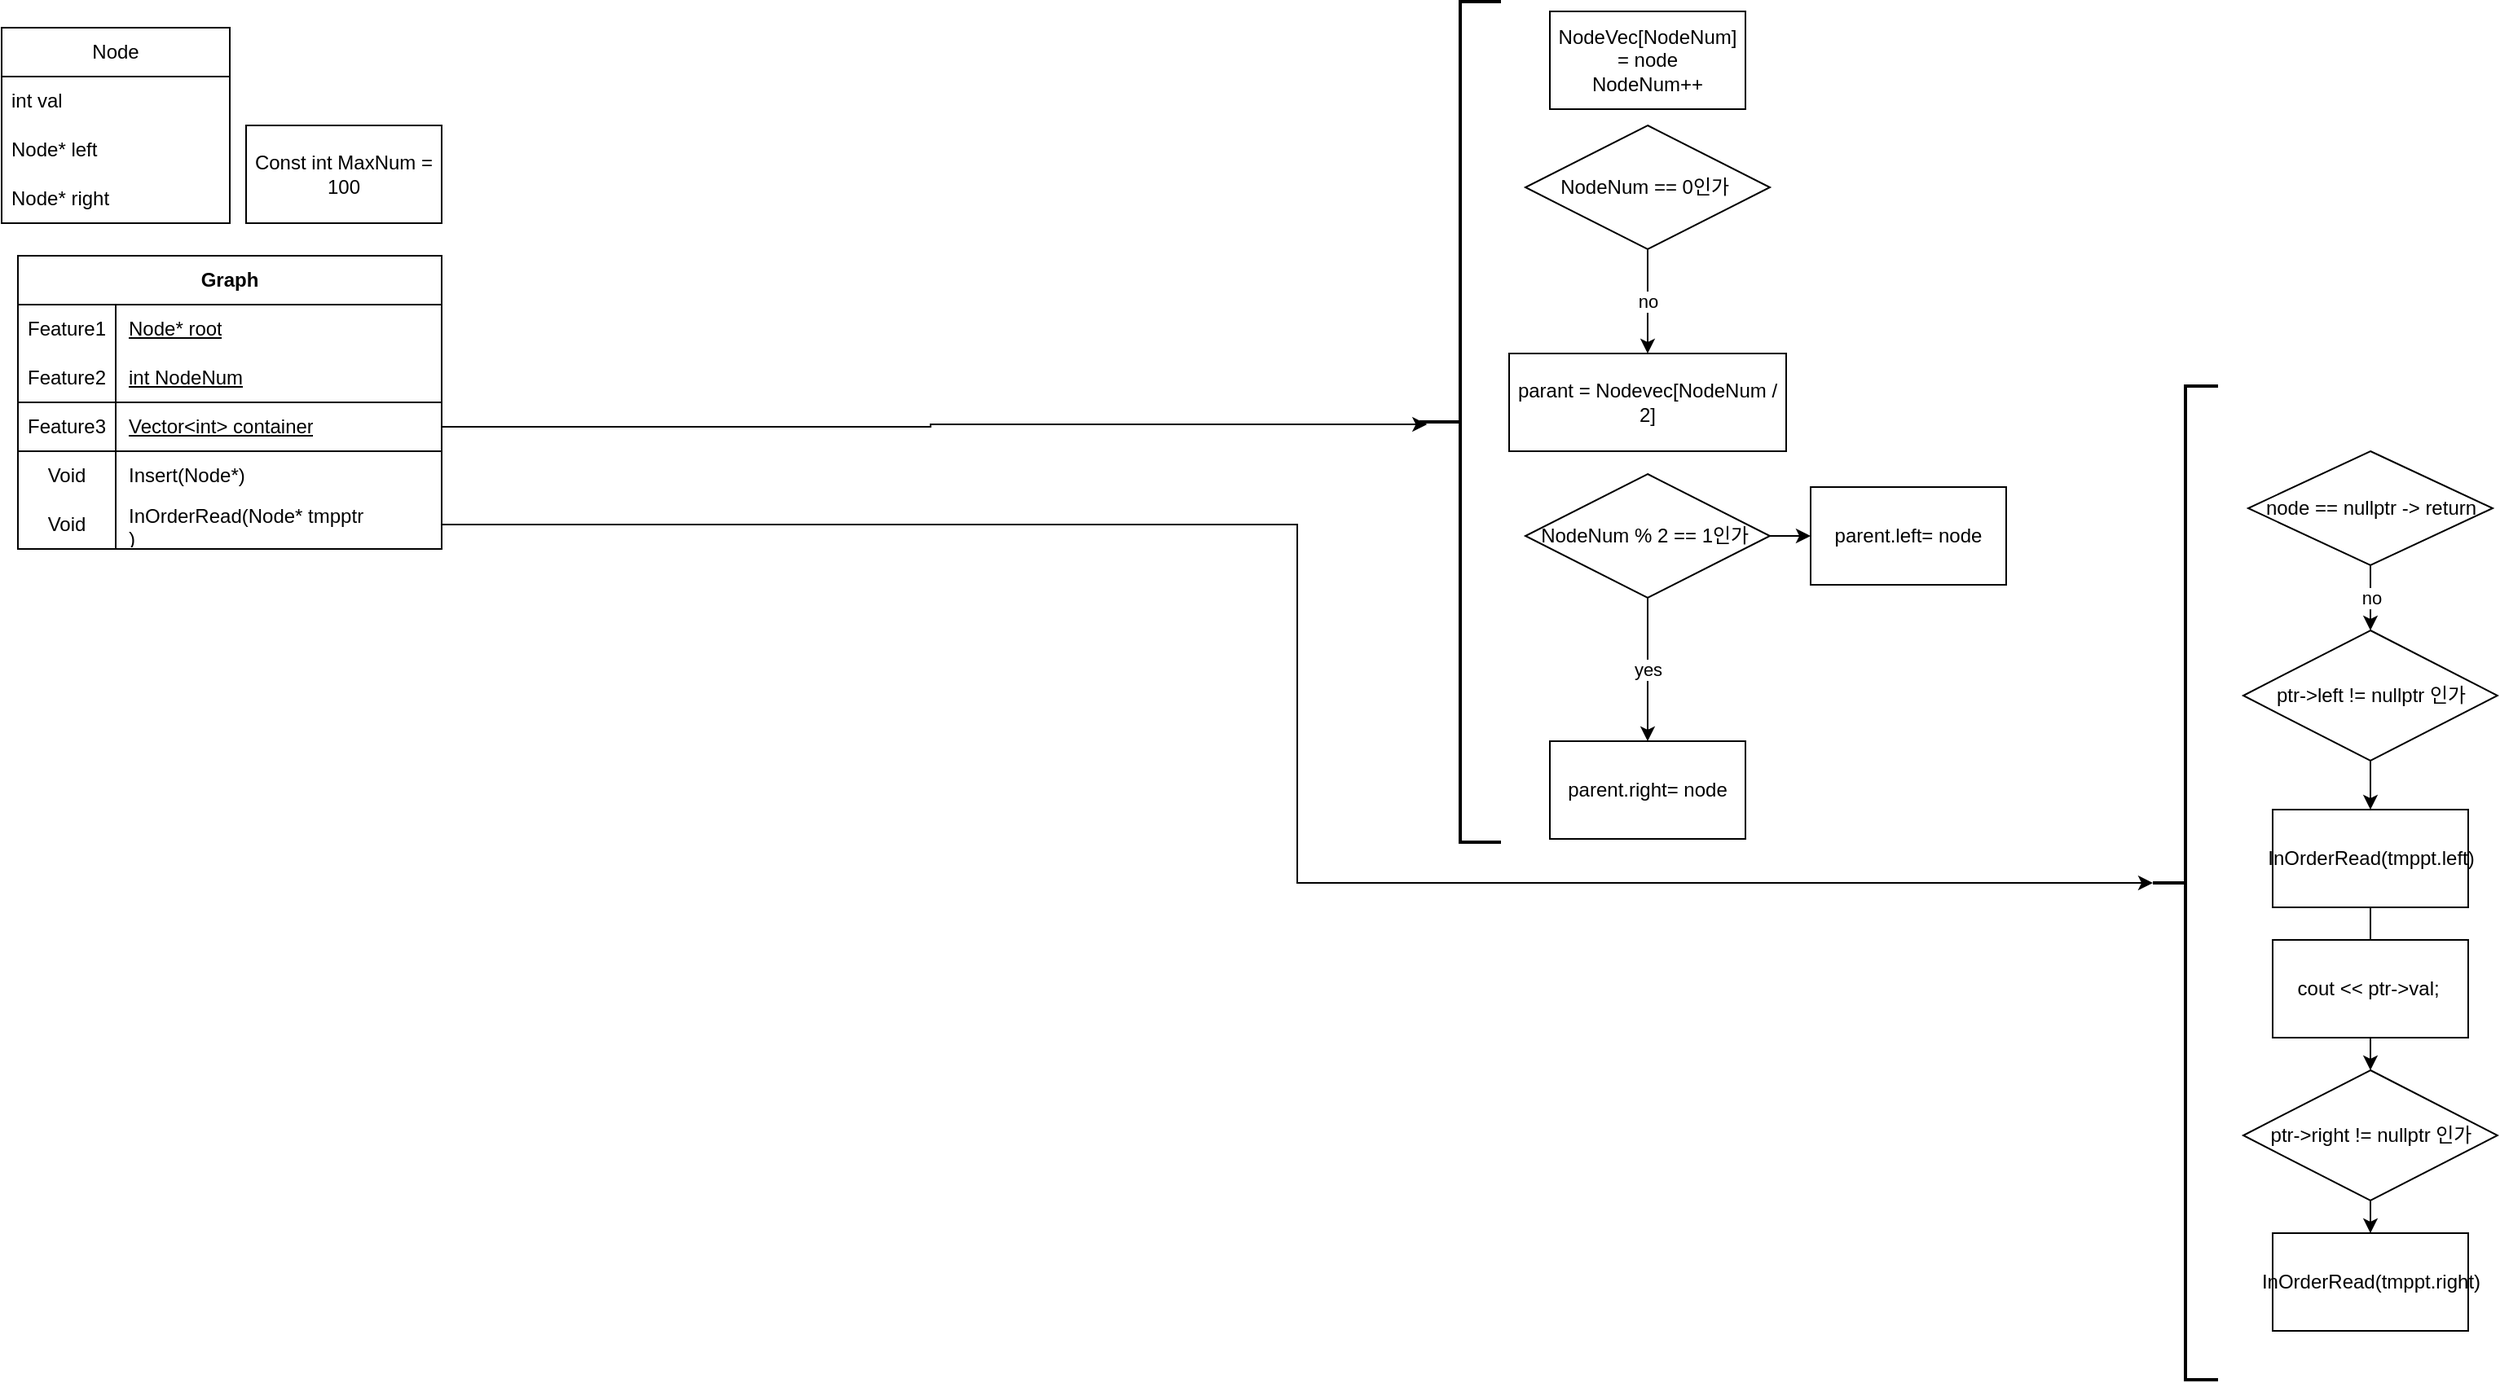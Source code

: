 <mxfile version="22.1.2" type="device">
  <diagram name="페이지-1" id="RUOfUKmlbHBuFatjpijL">
    <mxGraphModel dx="3409" dy="1573" grid="1" gridSize="10" guides="1" tooltips="1" connect="1" arrows="1" fold="1" page="1" pageScale="1" pageWidth="827" pageHeight="1169" math="0" shadow="0">
      <root>
        <mxCell id="0" />
        <mxCell id="1" parent="0" />
        <mxCell id="EWdmP3XPIiyHttJNrQRO-1" value="Const int MaxNum = 100" style="rounded=0;whiteSpace=wrap;html=1;" vertex="1" parent="1">
          <mxGeometry x="-10" y="150" width="120" height="60" as="geometry" />
        </mxCell>
        <mxCell id="EWdmP3XPIiyHttJNrQRO-6" value="Node" style="swimlane;fontStyle=0;childLayout=stackLayout;horizontal=1;startSize=30;horizontalStack=0;resizeParent=1;resizeParentMax=0;resizeLast=0;collapsible=1;marginBottom=0;whiteSpace=wrap;html=1;" vertex="1" parent="1">
          <mxGeometry x="-160" y="90" width="140" height="120" as="geometry" />
        </mxCell>
        <mxCell id="EWdmP3XPIiyHttJNrQRO-7" value="int val" style="text;strokeColor=none;fillColor=none;align=left;verticalAlign=middle;spacingLeft=4;spacingRight=4;overflow=hidden;points=[[0,0.5],[1,0.5]];portConstraint=eastwest;rotatable=0;whiteSpace=wrap;html=1;" vertex="1" parent="EWdmP3XPIiyHttJNrQRO-6">
          <mxGeometry y="30" width="140" height="30" as="geometry" />
        </mxCell>
        <mxCell id="EWdmP3XPIiyHttJNrQRO-8" value="Node* left" style="text;strokeColor=none;fillColor=none;align=left;verticalAlign=middle;spacingLeft=4;spacingRight=4;overflow=hidden;points=[[0,0.5],[1,0.5]];portConstraint=eastwest;rotatable=0;whiteSpace=wrap;html=1;" vertex="1" parent="EWdmP3XPIiyHttJNrQRO-6">
          <mxGeometry y="60" width="140" height="30" as="geometry" />
        </mxCell>
        <mxCell id="EWdmP3XPIiyHttJNrQRO-9" value="Node* right" style="text;strokeColor=none;fillColor=none;align=left;verticalAlign=middle;spacingLeft=4;spacingRight=4;overflow=hidden;points=[[0,0.5],[1,0.5]];portConstraint=eastwest;rotatable=0;whiteSpace=wrap;html=1;" vertex="1" parent="EWdmP3XPIiyHttJNrQRO-6">
          <mxGeometry y="90" width="140" height="30" as="geometry" />
        </mxCell>
        <mxCell id="EWdmP3XPIiyHttJNrQRO-10" value="Graph" style="shape=table;startSize=30;container=1;collapsible=1;childLayout=tableLayout;fixedRows=1;rowLines=0;fontStyle=1;align=center;resizeLast=1;html=1;whiteSpace=wrap;" vertex="1" parent="1">
          <mxGeometry x="-150" y="230" width="260" height="180" as="geometry" />
        </mxCell>
        <mxCell id="EWdmP3XPIiyHttJNrQRO-11" value="" style="shape=tableRow;horizontal=0;startSize=0;swimlaneHead=0;swimlaneBody=0;fillColor=none;collapsible=0;dropTarget=0;points=[[0,0.5],[1,0.5]];portConstraint=eastwest;top=0;left=0;right=0;bottom=0;html=1;" vertex="1" parent="EWdmP3XPIiyHttJNrQRO-10">
          <mxGeometry y="30" width="260" height="30" as="geometry" />
        </mxCell>
        <mxCell id="EWdmP3XPIiyHttJNrQRO-12" value="Feature1" style="shape=partialRectangle;connectable=0;fillColor=none;top=0;left=0;bottom=0;right=0;fontStyle=0;overflow=hidden;html=1;whiteSpace=wrap;" vertex="1" parent="EWdmP3XPIiyHttJNrQRO-11">
          <mxGeometry width="60" height="30" as="geometry">
            <mxRectangle width="60" height="30" as="alternateBounds" />
          </mxGeometry>
        </mxCell>
        <mxCell id="EWdmP3XPIiyHttJNrQRO-13" value="Node* root" style="shape=partialRectangle;connectable=0;fillColor=none;top=0;left=0;bottom=0;right=0;align=left;spacingLeft=6;fontStyle=4;overflow=hidden;html=1;whiteSpace=wrap;" vertex="1" parent="EWdmP3XPIiyHttJNrQRO-11">
          <mxGeometry x="60" width="200" height="30" as="geometry">
            <mxRectangle width="200" height="30" as="alternateBounds" />
          </mxGeometry>
        </mxCell>
        <mxCell id="EWdmP3XPIiyHttJNrQRO-23" style="shape=tableRow;horizontal=0;startSize=0;swimlaneHead=0;swimlaneBody=0;fillColor=none;collapsible=0;dropTarget=0;points=[[0,0.5],[1,0.5]];portConstraint=eastwest;top=0;left=0;right=0;bottom=1;html=1;" vertex="1" parent="EWdmP3XPIiyHttJNrQRO-10">
          <mxGeometry y="60" width="260" height="30" as="geometry" />
        </mxCell>
        <mxCell id="EWdmP3XPIiyHttJNrQRO-24" value="Feature2" style="shape=partialRectangle;connectable=0;fillColor=none;top=0;left=0;bottom=0;right=0;fontStyle=0;overflow=hidden;html=1;whiteSpace=wrap;" vertex="1" parent="EWdmP3XPIiyHttJNrQRO-23">
          <mxGeometry width="60" height="30" as="geometry">
            <mxRectangle width="60" height="30" as="alternateBounds" />
          </mxGeometry>
        </mxCell>
        <mxCell id="EWdmP3XPIiyHttJNrQRO-25" value="int NodeNum" style="shape=partialRectangle;connectable=0;fillColor=none;top=0;left=0;bottom=0;right=0;align=left;spacingLeft=6;fontStyle=4;overflow=hidden;html=1;whiteSpace=wrap;" vertex="1" parent="EWdmP3XPIiyHttJNrQRO-23">
          <mxGeometry x="60" width="200" height="30" as="geometry">
            <mxRectangle width="200" height="30" as="alternateBounds" />
          </mxGeometry>
        </mxCell>
        <mxCell id="EWdmP3XPIiyHttJNrQRO-14" value="" style="shape=tableRow;horizontal=0;startSize=0;swimlaneHead=0;swimlaneBody=0;fillColor=none;collapsible=0;dropTarget=0;points=[[0,0.5],[1,0.5]];portConstraint=eastwest;top=0;left=0;right=0;bottom=1;html=1;" vertex="1" parent="EWdmP3XPIiyHttJNrQRO-10">
          <mxGeometry y="90" width="260" height="30" as="geometry" />
        </mxCell>
        <mxCell id="EWdmP3XPIiyHttJNrQRO-15" value="Feature3" style="shape=partialRectangle;connectable=0;fillColor=none;top=0;left=0;bottom=0;right=0;fontStyle=0;overflow=hidden;html=1;whiteSpace=wrap;" vertex="1" parent="EWdmP3XPIiyHttJNrQRO-14">
          <mxGeometry width="60" height="30" as="geometry">
            <mxRectangle width="60" height="30" as="alternateBounds" />
          </mxGeometry>
        </mxCell>
        <mxCell id="EWdmP3XPIiyHttJNrQRO-16" value="&lt;span style=&quot;&quot;&gt;Vector&amp;lt;int&amp;gt; container&lt;/span&gt;" style="shape=partialRectangle;connectable=0;fillColor=none;top=0;left=0;bottom=0;right=0;align=left;spacingLeft=6;fontStyle=4;overflow=hidden;html=1;whiteSpace=wrap;" vertex="1" parent="EWdmP3XPIiyHttJNrQRO-14">
          <mxGeometry x="60" width="200" height="30" as="geometry">
            <mxRectangle width="200" height="30" as="alternateBounds" />
          </mxGeometry>
        </mxCell>
        <mxCell id="EWdmP3XPIiyHttJNrQRO-17" value="" style="shape=tableRow;horizontal=0;startSize=0;swimlaneHead=0;swimlaneBody=0;fillColor=none;collapsible=0;dropTarget=0;points=[[0,0.5],[1,0.5]];portConstraint=eastwest;top=0;left=0;right=0;bottom=0;html=1;" vertex="1" parent="EWdmP3XPIiyHttJNrQRO-10">
          <mxGeometry y="120" width="260" height="30" as="geometry" />
        </mxCell>
        <mxCell id="EWdmP3XPIiyHttJNrQRO-18" value="Void" style="shape=partialRectangle;connectable=0;fillColor=none;top=0;left=0;bottom=0;right=0;editable=1;overflow=hidden;html=1;whiteSpace=wrap;" vertex="1" parent="EWdmP3XPIiyHttJNrQRO-17">
          <mxGeometry width="60" height="30" as="geometry">
            <mxRectangle width="60" height="30" as="alternateBounds" />
          </mxGeometry>
        </mxCell>
        <mxCell id="EWdmP3XPIiyHttJNrQRO-19" value="Insert(Node*)" style="shape=partialRectangle;connectable=0;fillColor=none;top=0;left=0;bottom=0;right=0;align=left;spacingLeft=6;overflow=hidden;html=1;whiteSpace=wrap;" vertex="1" parent="EWdmP3XPIiyHttJNrQRO-17">
          <mxGeometry x="60" width="200" height="30" as="geometry">
            <mxRectangle width="200" height="30" as="alternateBounds" />
          </mxGeometry>
        </mxCell>
        <mxCell id="EWdmP3XPIiyHttJNrQRO-20" value="" style="shape=tableRow;horizontal=0;startSize=0;swimlaneHead=0;swimlaneBody=0;fillColor=none;collapsible=0;dropTarget=0;points=[[0,0.5],[1,0.5]];portConstraint=eastwest;top=0;left=0;right=0;bottom=0;html=1;" vertex="1" parent="EWdmP3XPIiyHttJNrQRO-10">
          <mxGeometry y="150" width="260" height="30" as="geometry" />
        </mxCell>
        <mxCell id="EWdmP3XPIiyHttJNrQRO-21" value="Void" style="shape=partialRectangle;connectable=0;fillColor=none;top=0;left=0;bottom=0;right=0;editable=1;overflow=hidden;html=1;whiteSpace=wrap;" vertex="1" parent="EWdmP3XPIiyHttJNrQRO-20">
          <mxGeometry width="60" height="30" as="geometry">
            <mxRectangle width="60" height="30" as="alternateBounds" />
          </mxGeometry>
        </mxCell>
        <mxCell id="EWdmP3XPIiyHttJNrQRO-22" value="InOrderRead(Node*&amp;nbsp;tmpptr&lt;br&gt;)" style="shape=partialRectangle;connectable=0;fillColor=none;top=0;left=0;bottom=0;right=0;align=left;spacingLeft=6;overflow=hidden;html=1;whiteSpace=wrap;" vertex="1" parent="EWdmP3XPIiyHttJNrQRO-20">
          <mxGeometry x="60" width="200" height="30" as="geometry">
            <mxRectangle width="200" height="30" as="alternateBounds" />
          </mxGeometry>
        </mxCell>
        <mxCell id="EWdmP3XPIiyHttJNrQRO-28" value="" style="strokeWidth=2;html=1;shape=mxgraph.flowchart.annotation_2;align=left;labelPosition=right;pointerEvents=1;" vertex="1" parent="1">
          <mxGeometry x="1160" y="310" width="40" height="610" as="geometry" />
        </mxCell>
        <mxCell id="EWdmP3XPIiyHttJNrQRO-29" style="edgeStyle=orthogonalEdgeStyle;rounded=0;orthogonalLoop=1;jettySize=auto;html=1;entryX=0;entryY=0.5;entryDx=0;entryDy=0;entryPerimeter=0;" edge="1" parent="1" source="EWdmP3XPIiyHttJNrQRO-20" target="EWdmP3XPIiyHttJNrQRO-28">
          <mxGeometry relative="1" as="geometry" />
        </mxCell>
        <mxCell id="EWdmP3XPIiyHttJNrQRO-36" value="" style="edgeStyle=orthogonalEdgeStyle;rounded=0;orthogonalLoop=1;jettySize=auto;html=1;" edge="1" parent="1" source="EWdmP3XPIiyHttJNrQRO-33" target="EWdmP3XPIiyHttJNrQRO-35">
          <mxGeometry relative="1" as="geometry" />
        </mxCell>
        <mxCell id="EWdmP3XPIiyHttJNrQRO-33" value="ptr-&amp;gt;left != nullptr 인가" style="rhombus;whiteSpace=wrap;html=1;" vertex="1" parent="1">
          <mxGeometry x="1215.5" y="460" width="156" height="80" as="geometry" />
        </mxCell>
        <mxCell id="EWdmP3XPIiyHttJNrQRO-42" value="" style="edgeStyle=orthogonalEdgeStyle;rounded=0;orthogonalLoop=1;jettySize=auto;html=1;" edge="1" parent="1" source="EWdmP3XPIiyHttJNrQRO-35" target="EWdmP3XPIiyHttJNrQRO-39">
          <mxGeometry relative="1" as="geometry" />
        </mxCell>
        <mxCell id="EWdmP3XPIiyHttJNrQRO-35" value="InOrderRead(tmppt.left)" style="whiteSpace=wrap;html=1;" vertex="1" parent="1">
          <mxGeometry x="1233.5" y="570" width="120" height="60" as="geometry" />
        </mxCell>
        <mxCell id="EWdmP3XPIiyHttJNrQRO-38" value="cout &amp;lt;&amp;lt; ptr-&amp;gt;val;&amp;nbsp;" style="whiteSpace=wrap;html=1;" vertex="1" parent="1">
          <mxGeometry x="1233.5" y="650" width="120" height="60" as="geometry" />
        </mxCell>
        <mxCell id="EWdmP3XPIiyHttJNrQRO-43" value="" style="edgeStyle=orthogonalEdgeStyle;rounded=0;orthogonalLoop=1;jettySize=auto;html=1;" edge="1" parent="1" source="EWdmP3XPIiyHttJNrQRO-39" target="EWdmP3XPIiyHttJNrQRO-41">
          <mxGeometry relative="1" as="geometry" />
        </mxCell>
        <mxCell id="EWdmP3XPIiyHttJNrQRO-39" value="ptr-&amp;gt;right != nullptr 인가" style="rhombus;whiteSpace=wrap;html=1;" vertex="1" parent="1">
          <mxGeometry x="1215.5" y="730" width="156" height="80" as="geometry" />
        </mxCell>
        <mxCell id="EWdmP3XPIiyHttJNrQRO-41" value="InOrderRead(tmppt.right)" style="whiteSpace=wrap;html=1;" vertex="1" parent="1">
          <mxGeometry x="1233.5" y="830" width="120" height="60" as="geometry" />
        </mxCell>
        <mxCell id="EWdmP3XPIiyHttJNrQRO-44" style="edgeStyle=orthogonalEdgeStyle;rounded=0;orthogonalLoop=1;jettySize=auto;html=1;entryX=0.093;entryY=0.503;entryDx=0;entryDy=0;entryPerimeter=0;" edge="1" parent="1" source="EWdmP3XPIiyHttJNrQRO-14" target="EWdmP3XPIiyHttJNrQRO-45">
          <mxGeometry relative="1" as="geometry">
            <mxPoint x="580" y="390" as="targetPoint" />
          </mxGeometry>
        </mxCell>
        <mxCell id="EWdmP3XPIiyHttJNrQRO-45" value="" style="strokeWidth=2;html=1;shape=mxgraph.flowchart.annotation_2;align=left;labelPosition=right;pointerEvents=1;" vertex="1" parent="1">
          <mxGeometry x="710" y="74" width="50" height="516" as="geometry" />
        </mxCell>
        <mxCell id="EWdmP3XPIiyHttJNrQRO-50" value="no" style="edgeStyle=orthogonalEdgeStyle;rounded=0;orthogonalLoop=1;jettySize=auto;html=1;" edge="1" parent="1" source="EWdmP3XPIiyHttJNrQRO-46" target="EWdmP3XPIiyHttJNrQRO-49">
          <mxGeometry relative="1" as="geometry" />
        </mxCell>
        <mxCell id="EWdmP3XPIiyHttJNrQRO-46" value="NodeNum == 0인가&amp;nbsp;" style="rhombus;whiteSpace=wrap;html=1;" vertex="1" parent="1">
          <mxGeometry x="775" y="150" width="150" height="76" as="geometry" />
        </mxCell>
        <mxCell id="EWdmP3XPIiyHttJNrQRO-47" value="NodeVec[NodeNum] = node&lt;br&gt;NodeNum++" style="whiteSpace=wrap;html=1;" vertex="1" parent="1">
          <mxGeometry x="790" y="80" width="120" height="60" as="geometry" />
        </mxCell>
        <mxCell id="EWdmP3XPIiyHttJNrQRO-49" value="parant = Nodevec[NodeNum / 2]" style="whiteSpace=wrap;html=1;" vertex="1" parent="1">
          <mxGeometry x="765" y="290" width="170" height="60" as="geometry" />
        </mxCell>
        <mxCell id="EWdmP3XPIiyHttJNrQRO-54" value="yes" style="edgeStyle=orthogonalEdgeStyle;rounded=0;orthogonalLoop=1;jettySize=auto;html=1;" edge="1" parent="1" source="EWdmP3XPIiyHttJNrQRO-52" target="EWdmP3XPIiyHttJNrQRO-53">
          <mxGeometry relative="1" as="geometry" />
        </mxCell>
        <mxCell id="EWdmP3XPIiyHttJNrQRO-56" value="" style="edgeStyle=orthogonalEdgeStyle;rounded=0;orthogonalLoop=1;jettySize=auto;html=1;" edge="1" parent="1" source="EWdmP3XPIiyHttJNrQRO-52" target="EWdmP3XPIiyHttJNrQRO-55">
          <mxGeometry relative="1" as="geometry" />
        </mxCell>
        <mxCell id="EWdmP3XPIiyHttJNrQRO-52" value="NodeNum % 2 == 1인가&amp;nbsp;" style="rhombus;whiteSpace=wrap;html=1;" vertex="1" parent="1">
          <mxGeometry x="775" y="364" width="150" height="76" as="geometry" />
        </mxCell>
        <mxCell id="EWdmP3XPIiyHttJNrQRO-53" value="parent.right= node" style="whiteSpace=wrap;html=1;" vertex="1" parent="1">
          <mxGeometry x="790" y="528" width="120" height="60" as="geometry" />
        </mxCell>
        <mxCell id="EWdmP3XPIiyHttJNrQRO-55" value="parent.left= node" style="whiteSpace=wrap;html=1;" vertex="1" parent="1">
          <mxGeometry x="950" y="372" width="120" height="60" as="geometry" />
        </mxCell>
        <mxCell id="EWdmP3XPIiyHttJNrQRO-58" value="no" style="edgeStyle=orthogonalEdgeStyle;rounded=0;orthogonalLoop=1;jettySize=auto;html=1;" edge="1" parent="1" source="EWdmP3XPIiyHttJNrQRO-57" target="EWdmP3XPIiyHttJNrQRO-33">
          <mxGeometry relative="1" as="geometry" />
        </mxCell>
        <mxCell id="EWdmP3XPIiyHttJNrQRO-57" value="node == nullptr -&amp;gt; return" style="rhombus;whiteSpace=wrap;html=1;" vertex="1" parent="1">
          <mxGeometry x="1218.5" y="350" width="150" height="70" as="geometry" />
        </mxCell>
      </root>
    </mxGraphModel>
  </diagram>
</mxfile>
